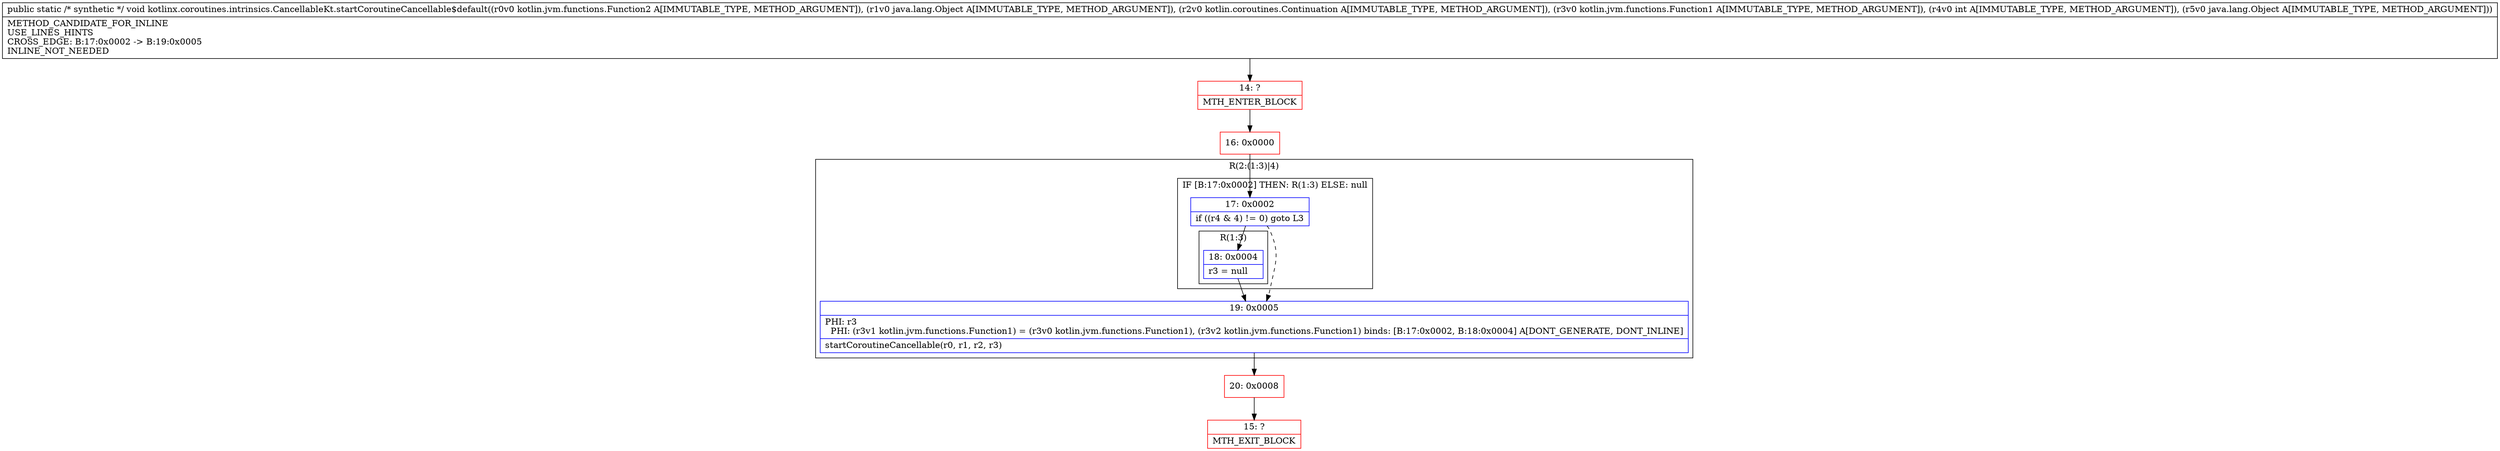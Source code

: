 digraph "CFG forkotlinx.coroutines.intrinsics.CancellableKt.startCoroutineCancellable$default(Lkotlin\/jvm\/functions\/Function2;Ljava\/lang\/Object;Lkotlin\/coroutines\/Continuation;Lkotlin\/jvm\/functions\/Function1;ILjava\/lang\/Object;)V" {
subgraph cluster_Region_647613114 {
label = "R(2:(1:3)|4)";
node [shape=record,color=blue];
subgraph cluster_IfRegion_2109019109 {
label = "IF [B:17:0x0002] THEN: R(1:3) ELSE: null";
node [shape=record,color=blue];
Node_17 [shape=record,label="{17\:\ 0x0002|if ((r4 & 4) != 0) goto L3\l}"];
subgraph cluster_Region_45309857 {
label = "R(1:3)";
node [shape=record,color=blue];
Node_18 [shape=record,label="{18\:\ 0x0004|r3 = null\l}"];
}
}
Node_19 [shape=record,label="{19\:\ 0x0005|PHI: r3 \l  PHI: (r3v1 kotlin.jvm.functions.Function1) = (r3v0 kotlin.jvm.functions.Function1), (r3v2 kotlin.jvm.functions.Function1) binds: [B:17:0x0002, B:18:0x0004] A[DONT_GENERATE, DONT_INLINE]\l|startCoroutineCancellable(r0, r1, r2, r3)\l}"];
}
Node_14 [shape=record,color=red,label="{14\:\ ?|MTH_ENTER_BLOCK\l}"];
Node_16 [shape=record,color=red,label="{16\:\ 0x0000}"];
Node_20 [shape=record,color=red,label="{20\:\ 0x0008}"];
Node_15 [shape=record,color=red,label="{15\:\ ?|MTH_EXIT_BLOCK\l}"];
MethodNode[shape=record,label="{public static \/* synthetic *\/ void kotlinx.coroutines.intrinsics.CancellableKt.startCoroutineCancellable$default((r0v0 kotlin.jvm.functions.Function2 A[IMMUTABLE_TYPE, METHOD_ARGUMENT]), (r1v0 java.lang.Object A[IMMUTABLE_TYPE, METHOD_ARGUMENT]), (r2v0 kotlin.coroutines.Continuation A[IMMUTABLE_TYPE, METHOD_ARGUMENT]), (r3v0 kotlin.jvm.functions.Function1 A[IMMUTABLE_TYPE, METHOD_ARGUMENT]), (r4v0 int A[IMMUTABLE_TYPE, METHOD_ARGUMENT]), (r5v0 java.lang.Object A[IMMUTABLE_TYPE, METHOD_ARGUMENT]))  | METHOD_CANDIDATE_FOR_INLINE\lUSE_LINES_HINTS\lCROSS_EDGE: B:17:0x0002 \-\> B:19:0x0005\lINLINE_NOT_NEEDED\l}"];
MethodNode -> Node_14;Node_17 -> Node_18;
Node_17 -> Node_19[style=dashed];
Node_18 -> Node_19;
Node_19 -> Node_20;
Node_14 -> Node_16;
Node_16 -> Node_17;
Node_20 -> Node_15;
}

